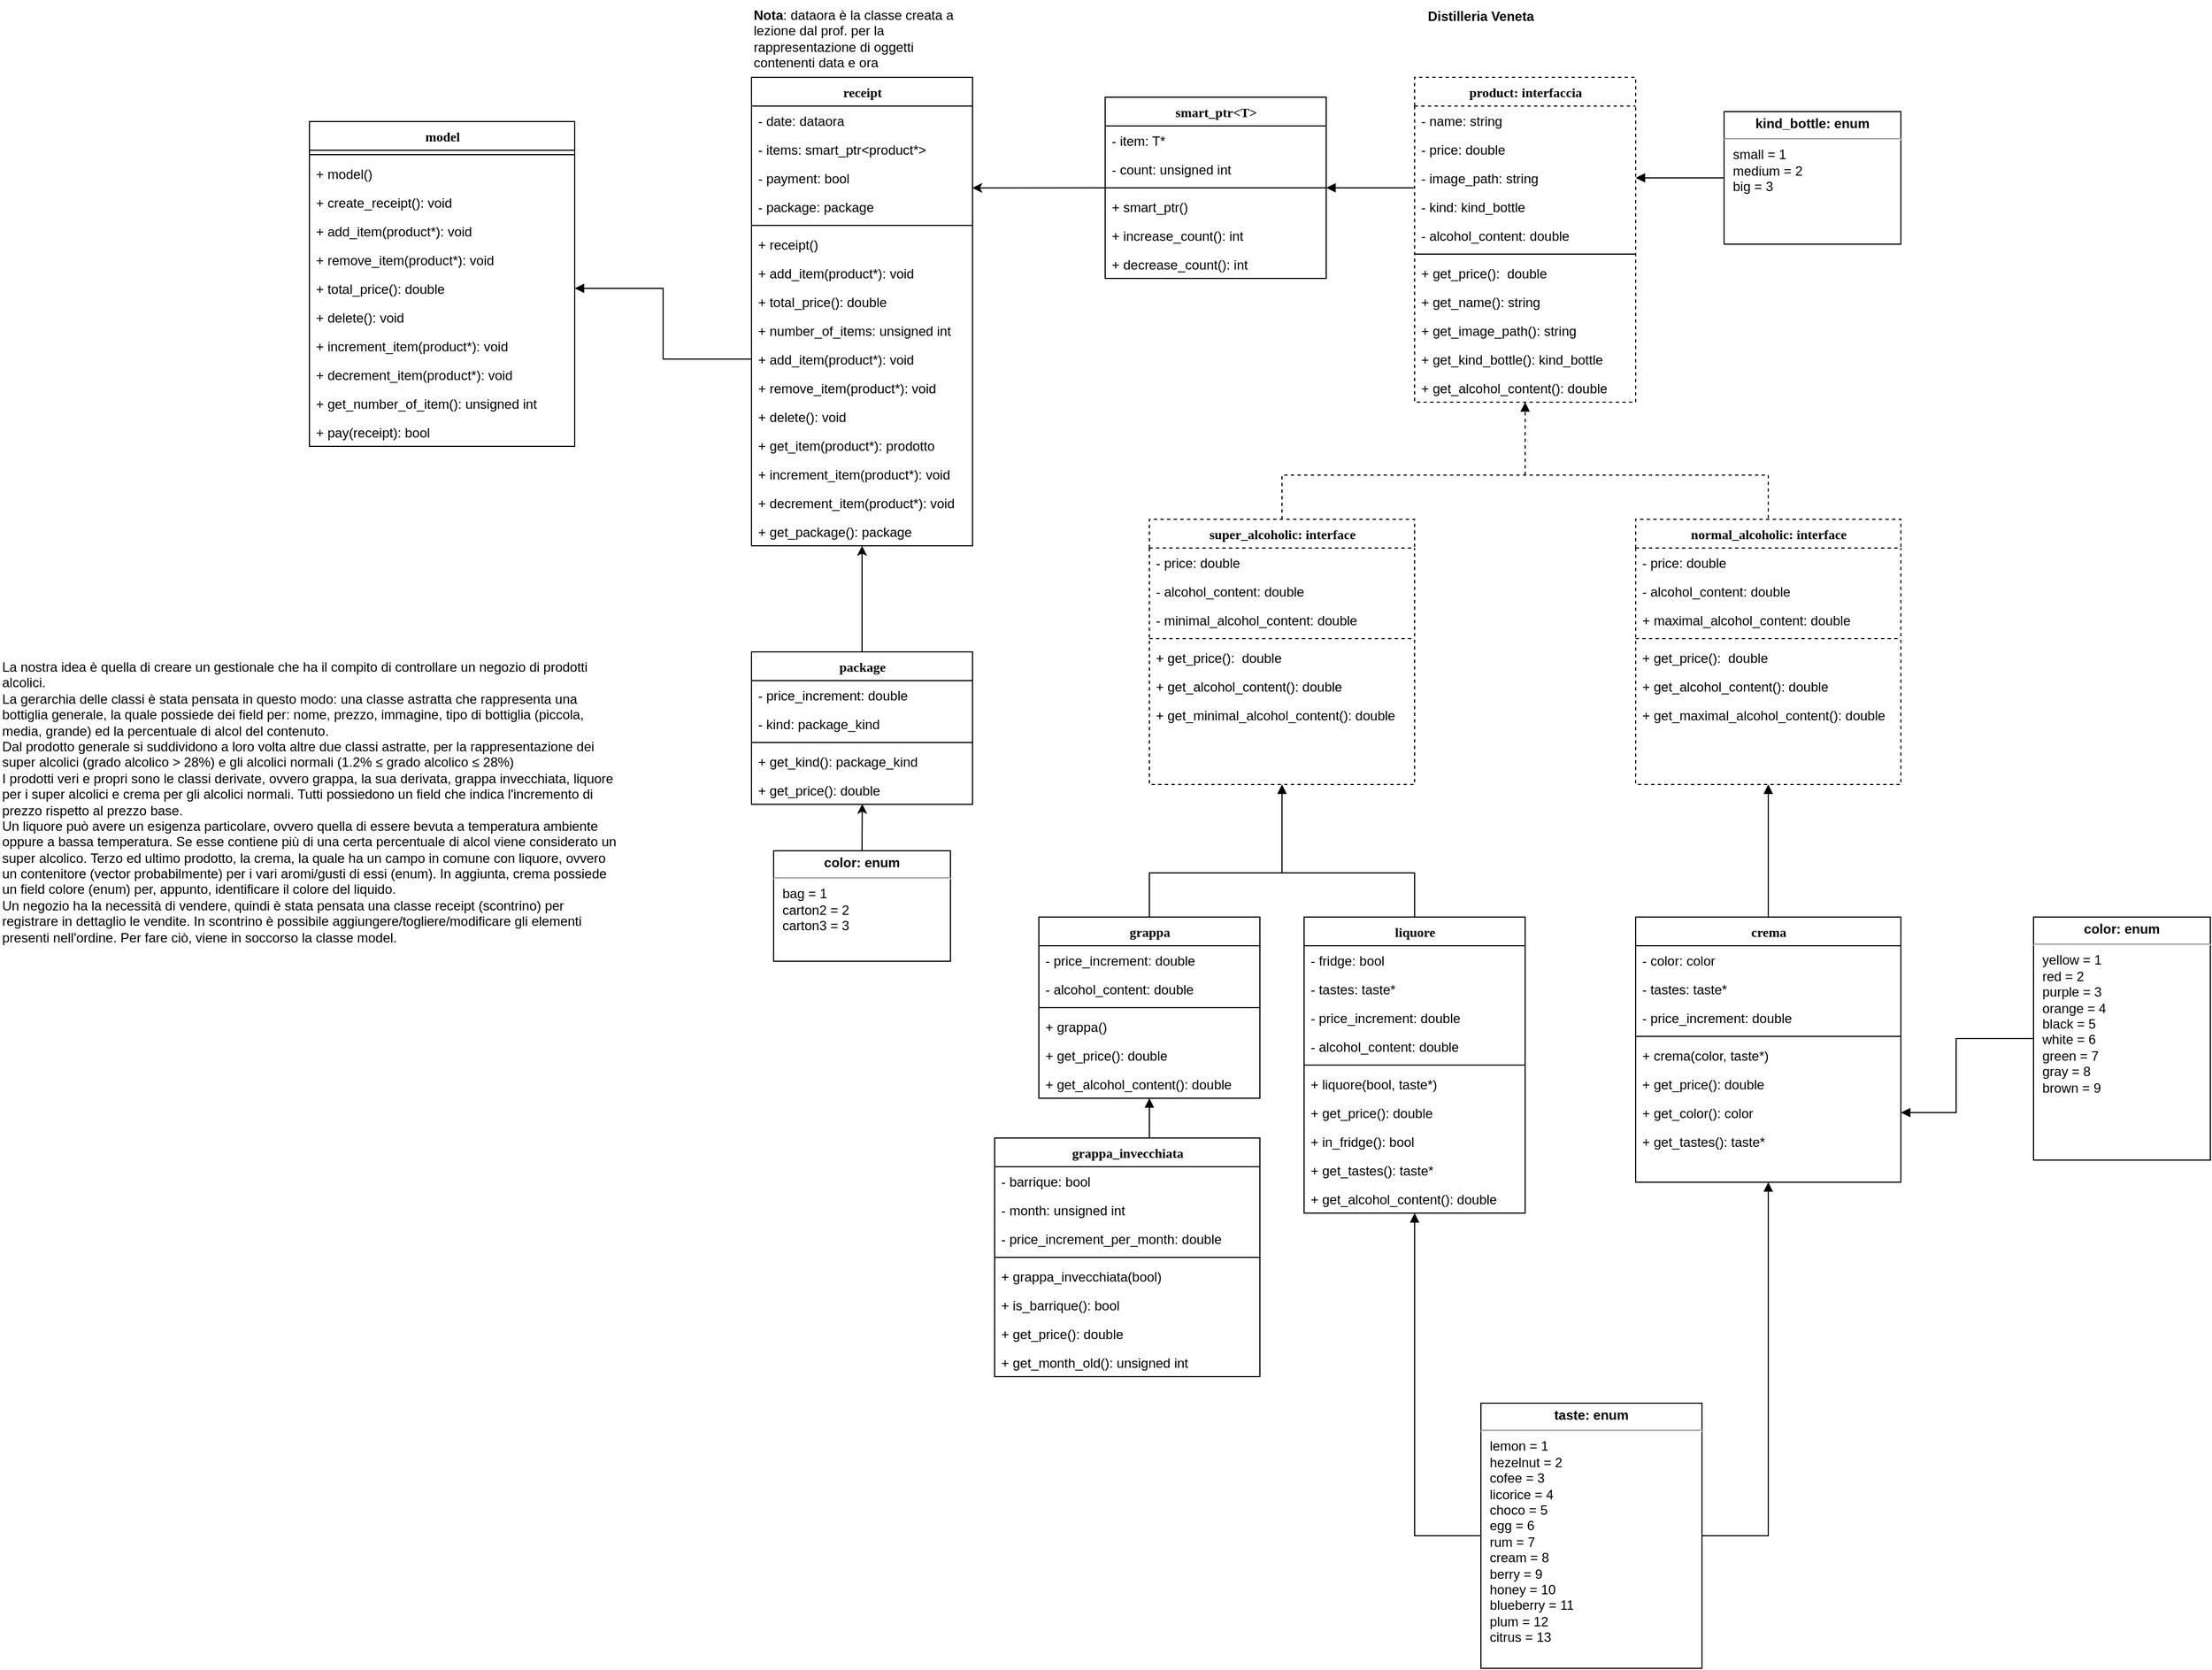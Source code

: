 <mxfile version="13.9.9" type="device"><diagram name="Page-1" id="6133507b-19e7-1e82-6fc7-422aa6c4b21f"><mxGraphModel dx="2286" dy="769" grid="1" gridSize="10" guides="1" tooltips="1" connect="1" arrows="1" fold="1" page="1" pageScale="1" pageWidth="1100" pageHeight="850" background="#ffffff" math="0" shadow="0"><root><mxCell id="0"/><mxCell id="1" parent="0"/><mxCell id="235556782a83e6d0-1" value="grappa" style="swimlane;html=1;fontStyle=1;align=center;verticalAlign=top;childLayout=stackLayout;horizontal=1;startSize=26;horizontalStack=0;resizeParent=1;resizeLast=0;collapsible=1;marginBottom=0;swimlaneFillColor=#ffffff;rounded=0;shadow=0;comic=0;labelBackgroundColor=none;strokeWidth=1;fillColor=none;fontFamily=Verdana;fontSize=12" parent="1" vertex="1"><mxGeometry x="60" y="840" width="200" height="164" as="geometry"/></mxCell><mxCell id="wDToWBYk2xvD05rWvp_f-60" value="- price_increment: double" style="text;strokeColor=none;fillColor=none;align=left;verticalAlign=top;spacingLeft=4;spacingRight=4;overflow=hidden;rotatable=0;points=[[0,0.5],[1,0.5]];portConstraint=eastwest;" parent="235556782a83e6d0-1" vertex="1"><mxGeometry y="26" width="200" height="26" as="geometry"/></mxCell><mxCell id="Iv81UobbMmfPvFniEZh9-1" value="- alcohol_content: double" style="text;html=1;strokeColor=none;fillColor=none;align=left;verticalAlign=top;spacingLeft=4;spacingRight=4;whiteSpace=wrap;overflow=hidden;rotatable=0;points=[[0,0.5],[1,0.5]];portConstraint=eastwest;" vertex="1" parent="235556782a83e6d0-1"><mxGeometry y="52" width="200" height="26" as="geometry"/></mxCell><mxCell id="235556782a83e6d0-6" value="" style="line;html=1;strokeWidth=1;fillColor=none;align=left;verticalAlign=middle;spacingTop=-1;spacingLeft=3;spacingRight=3;rotatable=0;labelPosition=right;points=[];portConstraint=eastwest;" parent="235556782a83e6d0-1" vertex="1"><mxGeometry y="78" width="200" height="8" as="geometry"/></mxCell><mxCell id="wDToWBYk2xvD05rWvp_f-27" value="+ grappa()" style="text;strokeColor=none;fillColor=none;align=left;verticalAlign=top;spacingLeft=4;spacingRight=4;overflow=hidden;rotatable=0;points=[[0,0.5],[1,0.5]];portConstraint=eastwest;" parent="235556782a83e6d0-1" vertex="1"><mxGeometry y="86" width="200" height="26" as="geometry"/></mxCell><mxCell id="wDToWBYk2xvD05rWvp_f-17" value="+ get_price(): double" style="text;strokeColor=none;fillColor=none;align=left;verticalAlign=top;spacingLeft=4;spacingRight=4;overflow=hidden;rotatable=0;points=[[0,0.5],[1,0.5]];portConstraint=eastwest;" parent="235556782a83e6d0-1" vertex="1"><mxGeometry y="112" width="200" height="26" as="geometry"/></mxCell><mxCell id="Iv81UobbMmfPvFniEZh9-2" value="+ get_alcohol_content(): double" style="text;strokeColor=none;fillColor=none;align=left;verticalAlign=top;spacingLeft=4;spacingRight=4;overflow=hidden;rotatable=0;points=[[0,0.5],[1,0.5]];portConstraint=eastwest;" vertex="1" parent="235556782a83e6d0-1"><mxGeometry y="138" width="200" height="26" as="geometry"/></mxCell><mxCell id="78961159f06e98e8-69" value="liquore" style="swimlane;html=1;fontStyle=1;align=center;verticalAlign=top;childLayout=stackLayout;horizontal=1;startSize=26;horizontalStack=0;resizeParent=1;resizeLast=0;collapsible=1;marginBottom=0;swimlaneFillColor=#ffffff;rounded=0;shadow=0;comic=0;labelBackgroundColor=none;strokeWidth=1;fillColor=none;fontFamily=Verdana;fontSize=12" parent="1" vertex="1"><mxGeometry x="300" y="840" width="200" height="268" as="geometry"/></mxCell><mxCell id="wDToWBYk2xvD05rWvp_f-36" value="- fridge: bool" style="text;strokeColor=none;fillColor=none;align=left;verticalAlign=top;spacingLeft=4;spacingRight=4;overflow=hidden;rotatable=0;points=[[0,0.5],[1,0.5]];portConstraint=eastwest;" parent="78961159f06e98e8-69" vertex="1"><mxGeometry y="26" width="200" height="26" as="geometry"/></mxCell><mxCell id="wDToWBYk2xvD05rWvp_f-41" value="- tastes: taste*" style="text;strokeColor=none;fillColor=none;align=left;verticalAlign=top;spacingLeft=4;spacingRight=4;overflow=hidden;rotatable=0;points=[[0,0.5],[1,0.5]];portConstraint=eastwest;" parent="78961159f06e98e8-69" vertex="1"><mxGeometry y="52" width="200" height="26" as="geometry"/></mxCell><mxCell id="wDToWBYk2xvD05rWvp_f-62" value="- price_increment: double" style="text;strokeColor=none;fillColor=none;align=left;verticalAlign=top;spacingLeft=4;spacingRight=4;overflow=hidden;rotatable=0;points=[[0,0.5],[1,0.5]];portConstraint=eastwest;" parent="78961159f06e98e8-69" vertex="1"><mxGeometry y="78" width="200" height="26" as="geometry"/></mxCell><mxCell id="Iv81UobbMmfPvFniEZh9-4" value="- alcohol_content: double" style="text;html=1;strokeColor=none;fillColor=none;align=left;verticalAlign=top;spacingLeft=4;spacingRight=4;whiteSpace=wrap;overflow=hidden;rotatable=0;points=[[0,0.5],[1,0.5]];portConstraint=eastwest;" vertex="1" parent="78961159f06e98e8-69"><mxGeometry y="104" width="200" height="26" as="geometry"/></mxCell><mxCell id="78961159f06e98e8-77" value="" style="line;html=1;strokeWidth=1;fillColor=none;align=left;verticalAlign=middle;spacingTop=-1;spacingLeft=3;spacingRight=3;rotatable=0;labelPosition=right;points=[];portConstraint=eastwest;" parent="78961159f06e98e8-69" vertex="1"><mxGeometry y="130" width="200" height="8" as="geometry"/></mxCell><mxCell id="wDToWBYk2xvD05rWvp_f-29" value="+ liquore(bool, taste*)" style="text;strokeColor=none;fillColor=none;align=left;verticalAlign=top;spacingLeft=4;spacingRight=4;overflow=hidden;rotatable=0;points=[[0,0.5],[1,0.5]];portConstraint=eastwest;" parent="78961159f06e98e8-69" vertex="1"><mxGeometry y="138" width="200" height="26" as="geometry"/></mxCell><mxCell id="wDToWBYk2xvD05rWvp_f-30" value="+ get_price(): double" style="text;strokeColor=none;fillColor=none;align=left;verticalAlign=top;spacingLeft=4;spacingRight=4;overflow=hidden;rotatable=0;points=[[0,0.5],[1,0.5]];portConstraint=eastwest;" parent="78961159f06e98e8-69" vertex="1"><mxGeometry y="164" width="200" height="26" as="geometry"/></mxCell><mxCell id="wDToWBYk2xvD05rWvp_f-37" value="+ in_fridge(): bool" style="text;strokeColor=none;fillColor=none;align=left;verticalAlign=top;spacingLeft=4;spacingRight=4;overflow=hidden;rotatable=0;points=[[0,0.5],[1,0.5]];portConstraint=eastwest;" parent="78961159f06e98e8-69" vertex="1"><mxGeometry y="190" width="200" height="26" as="geometry"/></mxCell><mxCell id="wDToWBYk2xvD05rWvp_f-43" value="+ get_tastes(): taste*" style="text;strokeColor=none;fillColor=none;align=left;verticalAlign=top;spacingLeft=4;spacingRight=4;overflow=hidden;rotatable=0;points=[[0,0.5],[1,0.5]];portConstraint=eastwest;" parent="78961159f06e98e8-69" vertex="1"><mxGeometry y="216" width="200" height="26" as="geometry"/></mxCell><mxCell id="Iv81UobbMmfPvFniEZh9-3" value="+ get_alcohol_content(): double" style="text;strokeColor=none;fillColor=none;align=left;verticalAlign=top;spacingLeft=4;spacingRight=4;overflow=hidden;rotatable=0;points=[[0,0.5],[1,0.5]];portConstraint=eastwest;" vertex="1" parent="78961159f06e98e8-69"><mxGeometry y="242" width="200" height="26" as="geometry"/></mxCell><mxCell id="78961159f06e98e8-108" value="crema" style="swimlane;html=1;fontStyle=1;align=center;verticalAlign=top;childLayout=stackLayout;horizontal=1;startSize=26;horizontalStack=0;resizeParent=1;resizeLast=0;collapsible=1;marginBottom=0;swimlaneFillColor=#ffffff;rounded=0;shadow=0;comic=0;labelBackgroundColor=none;strokeWidth=1;fillColor=none;fontFamily=Verdana;fontSize=12" parent="1" vertex="1"><mxGeometry x="600" y="840" width="240" height="240" as="geometry"/></mxCell><mxCell id="78961159f06e98e8-109" value="- color: color" style="text;html=1;strokeColor=none;fillColor=none;align=left;verticalAlign=top;spacingLeft=4;spacingRight=4;whiteSpace=wrap;overflow=hidden;rotatable=0;points=[[0,0.5],[1,0.5]];portConstraint=eastwest;" parent="78961159f06e98e8-108" vertex="1"><mxGeometry y="26" width="240" height="26" as="geometry"/></mxCell><mxCell id="wDToWBYk2xvD05rWvp_f-42" value="- tastes: taste*" style="text;strokeColor=none;fillColor=none;align=left;verticalAlign=top;spacingLeft=4;spacingRight=4;overflow=hidden;rotatable=0;points=[[0,0.5],[1,0.5]];portConstraint=eastwest;" parent="78961159f06e98e8-108" vertex="1"><mxGeometry y="52" width="240" height="26" as="geometry"/></mxCell><mxCell id="wDToWBYk2xvD05rWvp_f-63" value="- price_increment: double" style="text;strokeColor=none;fillColor=none;align=left;verticalAlign=top;spacingLeft=4;spacingRight=4;overflow=hidden;rotatable=0;points=[[0,0.5],[1,0.5]];portConstraint=eastwest;" parent="78961159f06e98e8-108" vertex="1"><mxGeometry y="78" width="240" height="26" as="geometry"/></mxCell><mxCell id="78961159f06e98e8-116" value="" style="line;html=1;strokeWidth=1;fillColor=none;align=left;verticalAlign=middle;spacingTop=-1;spacingLeft=3;spacingRight=3;rotatable=0;labelPosition=right;points=[];portConstraint=eastwest;" parent="78961159f06e98e8-108" vertex="1"><mxGeometry y="104" width="240" height="8" as="geometry"/></mxCell><mxCell id="78961159f06e98e8-117" value="+ crema(color, taste*)" style="text;html=1;strokeColor=none;fillColor=none;align=left;verticalAlign=top;spacingLeft=4;spacingRight=4;whiteSpace=wrap;overflow=hidden;rotatable=0;points=[[0,0.5],[1,0.5]];portConstraint=eastwest;" parent="78961159f06e98e8-108" vertex="1"><mxGeometry y="112" width="240" height="26" as="geometry"/></mxCell><mxCell id="wDToWBYk2xvD05rWvp_f-31" value="+ get_price(): double" style="text;strokeColor=none;fillColor=none;align=left;verticalAlign=top;spacingLeft=4;spacingRight=4;overflow=hidden;rotatable=0;points=[[0,0.5],[1,0.5]];portConstraint=eastwest;" parent="78961159f06e98e8-108" vertex="1"><mxGeometry y="138" width="240" height="26" as="geometry"/></mxCell><mxCell id="wDToWBYk2xvD05rWvp_f-35" value="+ get_color(): color" style="text;strokeColor=none;fillColor=none;align=left;verticalAlign=top;spacingLeft=4;spacingRight=4;overflow=hidden;rotatable=0;points=[[0,0.5],[1,0.5]];portConstraint=eastwest;" parent="78961159f06e98e8-108" vertex="1"><mxGeometry y="164" width="240" height="26" as="geometry"/></mxCell><mxCell id="wDToWBYk2xvD05rWvp_f-44" value="+ get_tastes(): taste*" style="text;strokeColor=none;fillColor=none;align=left;verticalAlign=top;spacingLeft=4;spacingRight=4;overflow=hidden;rotatable=0;points=[[0,0.5],[1,0.5]];portConstraint=eastwest;" parent="78961159f06e98e8-108" vertex="1"><mxGeometry y="190" width="240" height="26" as="geometry"/></mxCell><mxCell id="wDToWBYk2xvD05rWvp_f-25" style="edgeStyle=elbowEdgeStyle;rounded=0;orthogonalLoop=1;jettySize=auto;html=1;entryX=0;entryY=0.5;entryDx=0;entryDy=0;startArrow=block;startFill=1;endArrow=none;endFill=0;strokeWidth=1;exitX=1;exitY=0.5;exitDx=0;exitDy=0;" parent="1" source="eJOInDr4pO3_xWl0mh2r-6" target="wDToWBYk2xvD05rWvp_f-23" edge="1"><mxGeometry relative="1" as="geometry"><mxPoint x="620" y="180" as="sourcePoint"/><Array as="points"><mxPoint x="610" y="200"/></Array></mxGeometry></mxCell><mxCell id="wDToWBYk2xvD05rWvp_f-21" style="edgeStyle=elbowEdgeStyle;rounded=0;orthogonalLoop=1;jettySize=auto;html=1;entryX=0.5;entryY=1;entryDx=0;entryDy=0;endArrow=block;endFill=1;strokeWidth=1;" parent="1" source="wDToWBYk2xvD05rWvp_f-7" target="235556782a83e6d0-1" edge="1"><mxGeometry relative="1" as="geometry"/></mxCell><mxCell id="wDToWBYk2xvD05rWvp_f-7" value="grappa_invecchiata" style="swimlane;html=1;fontStyle=1;align=center;verticalAlign=top;childLayout=stackLayout;horizontal=1;startSize=26;horizontalStack=0;resizeParent=1;resizeLast=0;collapsible=1;marginBottom=0;swimlaneFillColor=#ffffff;rounded=0;shadow=0;comic=0;labelBackgroundColor=none;strokeWidth=1;fillColor=none;fontFamily=Verdana;fontSize=12" parent="1" vertex="1"><mxGeometry x="20" y="1040" width="240" height="216" as="geometry"/></mxCell><mxCell id="wDToWBYk2xvD05rWvp_f-8" value="- barrique: bool" style="text;html=1;strokeColor=none;fillColor=none;align=left;verticalAlign=top;spacingLeft=4;spacingRight=4;whiteSpace=wrap;overflow=hidden;rotatable=0;points=[[0,0.5],[1,0.5]];portConstraint=eastwest;" parent="wDToWBYk2xvD05rWvp_f-7" vertex="1"><mxGeometry y="26" width="240" height="26" as="geometry"/></mxCell><mxCell id="wDToWBYk2xvD05rWvp_f-32" value="- month: unsigned int" style="text;strokeColor=none;fillColor=none;align=left;verticalAlign=top;spacingLeft=4;spacingRight=4;overflow=hidden;rotatable=0;points=[[0,0.5],[1,0.5]];portConstraint=eastwest;" parent="wDToWBYk2xvD05rWvp_f-7" vertex="1"><mxGeometry y="52" width="240" height="26" as="geometry"/></mxCell><mxCell id="wDToWBYk2xvD05rWvp_f-64" value="- price_increment_per_month: double" style="text;strokeColor=none;fillColor=none;align=left;verticalAlign=top;spacingLeft=4;spacingRight=4;overflow=hidden;rotatable=0;points=[[0,0.5],[1,0.5]];portConstraint=eastwest;" parent="wDToWBYk2xvD05rWvp_f-7" vertex="1"><mxGeometry y="78" width="240" height="26" as="geometry"/></mxCell><mxCell id="wDToWBYk2xvD05rWvp_f-9" value="" style="line;html=1;strokeWidth=1;fillColor=none;align=left;verticalAlign=middle;spacingTop=-1;spacingLeft=3;spacingRight=3;rotatable=0;labelPosition=right;points=[];portConstraint=eastwest;" parent="wDToWBYk2xvD05rWvp_f-7" vertex="1"><mxGeometry y="104" width="240" height="8" as="geometry"/></mxCell><mxCell id="wDToWBYk2xvD05rWvp_f-28" value="+ grappa_invecchiata(bool)" style="text;strokeColor=none;fillColor=none;align=left;verticalAlign=top;spacingLeft=4;spacingRight=4;overflow=hidden;rotatable=0;points=[[0,0.5],[1,0.5]];portConstraint=eastwest;" parent="wDToWBYk2xvD05rWvp_f-7" vertex="1"><mxGeometry y="112" width="240" height="26" as="geometry"/></mxCell><mxCell id="wDToWBYk2xvD05rWvp_f-15" value="+ is_barrique(): bool" style="text;html=1;strokeColor=none;fillColor=none;align=left;verticalAlign=top;spacingLeft=4;spacingRight=4;whiteSpace=wrap;overflow=hidden;rotatable=0;points=[[0,0.5],[1,0.5]];portConstraint=eastwest;" parent="wDToWBYk2xvD05rWvp_f-7" vertex="1"><mxGeometry y="138" width="240" height="26" as="geometry"/></mxCell><mxCell id="wDToWBYk2xvD05rWvp_f-19" value="+ get_price(): double" style="text;strokeColor=none;fillColor=none;align=left;verticalAlign=top;spacingLeft=4;spacingRight=4;overflow=hidden;rotatable=0;points=[[0,0.5],[1,0.5]];portConstraint=eastwest;" parent="wDToWBYk2xvD05rWvp_f-7" vertex="1"><mxGeometry y="164" width="240" height="26" as="geometry"/></mxCell><mxCell id="wDToWBYk2xvD05rWvp_f-33" value="+ get_month_old(): unsigned int" style="text;strokeColor=none;fillColor=none;align=left;verticalAlign=top;spacingLeft=4;spacingRight=4;overflow=hidden;rotatable=0;points=[[0,0.5],[1,0.5]];portConstraint=eastwest;" parent="wDToWBYk2xvD05rWvp_f-7" vertex="1"><mxGeometry y="190" width="240" height="26" as="geometry"/></mxCell><mxCell id="wDToWBYk2xvD05rWvp_f-23" value="&lt;p style=&quot;margin: 4px 0px 0px ; text-align: center&quot;&gt;&lt;b&gt;kind_bottle: enum&lt;/b&gt;&lt;/p&gt;&lt;hr&gt;&lt;p style=&quot;margin: 0px ; margin-left: 8px&quot;&gt;small = 1&lt;br&gt;medium = 2&lt;br&gt;big = 3&lt;/p&gt;" style="verticalAlign=top;align=left;overflow=fill;fontSize=12;fontFamily=Helvetica;html=1;" parent="1" vertex="1"><mxGeometry x="680" y="111" width="160" height="120" as="geometry"/></mxCell><mxCell id="wDToWBYk2xvD05rWvp_f-38" value="&lt;p style=&quot;margin: 4px 0px 0px ; text-align: center&quot;&gt;&lt;b&gt;color: enum&lt;/b&gt;&lt;/p&gt;&lt;hr&gt;&lt;p style=&quot;margin: 0px ; margin-left: 8px&quot;&gt;yellow = 1&lt;br&gt;red = 2&lt;br&gt;purple = 3&lt;/p&gt;&lt;p style=&quot;margin: 0px ; margin-left: 8px&quot;&gt;orange = 4&lt;/p&gt;&lt;p style=&quot;margin: 0px ; margin-left: 8px&quot;&gt;black = 5&lt;/p&gt;&lt;p style=&quot;margin: 0px ; margin-left: 8px&quot;&gt;white = 6&lt;/p&gt;&lt;p style=&quot;margin: 0px ; margin-left: 8px&quot;&gt;green = 7&lt;/p&gt;&lt;p style=&quot;margin: 0px ; margin-left: 8px&quot;&gt;gray = 8&lt;/p&gt;&lt;p style=&quot;margin: 0px ; margin-left: 8px&quot;&gt;brown = 9&lt;/p&gt;" style="verticalAlign=top;align=left;overflow=fill;fontSize=12;fontFamily=Helvetica;html=1;" parent="1" vertex="1"><mxGeometry x="960" y="840" width="160" height="220" as="geometry"/></mxCell><mxCell id="wDToWBYk2xvD05rWvp_f-40" value="" style="endArrow=none;html=1;strokeWidth=1;edgeStyle=orthogonalEdgeStyle;rounded=0;startArrow=block;startFill=1;exitX=1;exitY=0.5;exitDx=0;exitDy=0;entryX=0;entryY=0.5;entryDx=0;entryDy=0;" parent="1" source="wDToWBYk2xvD05rWvp_f-35" target="wDToWBYk2xvD05rWvp_f-38" edge="1"><mxGeometry width="50" height="50" relative="1" as="geometry"><mxPoint x="820" y="991" as="sourcePoint"/><mxPoint x="940" y="1080" as="targetPoint"/><Array as="points"><mxPoint x="890" y="1017"/><mxPoint x="890" y="950"/></Array></mxGeometry></mxCell><mxCell id="wDToWBYk2xvD05rWvp_f-45" value="&lt;p style=&quot;margin: 4px 0px 0px ; text-align: center&quot;&gt;&lt;b&gt;taste: enum&lt;/b&gt;&lt;/p&gt;&lt;hr&gt;&lt;p style=&quot;margin: 0px ; margin-left: 8px&quot;&gt;lemon = 1&lt;br&gt;hezelnut = 2&lt;br&gt;cofee = 3&lt;/p&gt;&lt;p style=&quot;margin: 0px ; margin-left: 8px&quot;&gt;licorice = 4&lt;/p&gt;&lt;p style=&quot;margin: 0px ; margin-left: 8px&quot;&gt;choco = 5&lt;/p&gt;&lt;p style=&quot;margin: 0px ; margin-left: 8px&quot;&gt;egg = 6&lt;/p&gt;&lt;p style=&quot;margin: 0px ; margin-left: 8px&quot;&gt;rum = 7&lt;/p&gt;&lt;p style=&quot;margin: 0px ; margin-left: 8px&quot;&gt;cream = 8&lt;/p&gt;&lt;p style=&quot;margin: 0px ; margin-left: 8px&quot;&gt;berry = 9&lt;/p&gt;&lt;p style=&quot;margin: 0px ; margin-left: 8px&quot;&gt;honey = 10&lt;/p&gt;&lt;p style=&quot;margin: 0px ; margin-left: 8px&quot;&gt;blueberry = 11&lt;/p&gt;&lt;p style=&quot;margin: 0px ; margin-left: 8px&quot;&gt;plum = 12&lt;/p&gt;&lt;p style=&quot;margin: 0px ; margin-left: 8px&quot;&gt;citrus = 13&lt;/p&gt;" style="verticalAlign=top;align=left;overflow=fill;fontSize=12;fontFamily=Helvetica;html=1;" parent="1" vertex="1"><mxGeometry x="460" y="1280" width="200" height="240" as="geometry"/></mxCell><mxCell id="wDToWBYk2xvD05rWvp_f-46" value="" style="endArrow=block;html=1;strokeWidth=1;entryX=0.5;entryY=1;entryDx=0;entryDy=0;edgeStyle=elbowEdgeStyle;rounded=0;endFill=1;" parent="1" target="78961159f06e98e8-69" edge="1"><mxGeometry width="50" height="50" relative="1" as="geometry"><mxPoint x="460" y="1400" as="sourcePoint"/><mxPoint x="450" y="1280" as="targetPoint"/><Array as="points"><mxPoint x="400" y="1260"/><mxPoint x="460" y="1320"/></Array></mxGeometry></mxCell><mxCell id="wDToWBYk2xvD05rWvp_f-47" value="" style="endArrow=block;html=1;strokeWidth=1;exitX=1;exitY=0.5;exitDx=0;exitDy=0;entryX=0.5;entryY=1;entryDx=0;entryDy=0;edgeStyle=elbowEdgeStyle;rounded=0;endFill=1;" parent="1" source="wDToWBYk2xvD05rWvp_f-45" target="78961159f06e98e8-108" edge="1"><mxGeometry width="50" height="50" relative="1" as="geometry"><mxPoint x="600" y="1230" as="sourcePoint"/><mxPoint x="650" y="1180" as="targetPoint"/><Array as="points"><mxPoint x="720" y="1260"/></Array></mxGeometry></mxCell><mxCell id="wDToWBYk2xvD05rWvp_f-56" value="model" style="swimlane;html=1;fontStyle=1;align=center;verticalAlign=top;childLayout=stackLayout;horizontal=1;startSize=26;horizontalStack=0;resizeParent=1;resizeLast=0;collapsible=1;marginBottom=0;swimlaneFillColor=#ffffff;rounded=0;shadow=0;comic=0;labelBackgroundColor=none;strokeWidth=1;fillColor=none;fontFamily=Verdana;fontSize=12" parent="1" vertex="1"><mxGeometry x="-600" y="120" width="240" height="294" as="geometry"/></mxCell><mxCell id="wDToWBYk2xvD05rWvp_f-57" value="" style="line;html=1;strokeWidth=1;fillColor=none;align=left;verticalAlign=middle;spacingTop=-1;spacingLeft=3;spacingRight=3;rotatable=0;labelPosition=right;points=[];portConstraint=eastwest;" parent="wDToWBYk2xvD05rWvp_f-56" vertex="1"><mxGeometry y="26" width="240" height="8" as="geometry"/></mxCell><mxCell id="wDToWBYk2xvD05rWvp_f-58" value="+ model()" style="text;strokeColor=none;fillColor=none;align=left;verticalAlign=top;spacingLeft=4;spacingRight=4;overflow=hidden;rotatable=0;points=[[0,0.5],[1,0.5]];portConstraint=eastwest;" parent="wDToWBYk2xvD05rWvp_f-56" vertex="1"><mxGeometry y="34" width="240" height="26" as="geometry"/></mxCell><mxCell id="wDToWBYk2xvD05rWvp_f-97" value="+ create_receipt(): void" style="text;strokeColor=none;fillColor=none;align=left;verticalAlign=top;spacingLeft=4;spacingRight=4;overflow=hidden;rotatable=0;points=[[0,0.5],[1,0.5]];portConstraint=eastwest;" parent="wDToWBYk2xvD05rWvp_f-56" vertex="1"><mxGeometry y="60" width="240" height="26" as="geometry"/></mxCell><mxCell id="wDToWBYk2xvD05rWvp_f-66" value="+ add_item(product*): void" style="text;strokeColor=none;fillColor=none;align=left;verticalAlign=top;spacingLeft=4;spacingRight=4;overflow=hidden;rotatable=0;points=[[0,0.5],[1,0.5]];portConstraint=eastwest;" parent="wDToWBYk2xvD05rWvp_f-56" vertex="1"><mxGeometry y="86" width="240" height="26" as="geometry"/></mxCell><mxCell id="wDToWBYk2xvD05rWvp_f-88" value="+ remove_item(product*): void" style="text;strokeColor=none;fillColor=none;align=left;verticalAlign=top;spacingLeft=4;spacingRight=4;overflow=hidden;rotatable=0;points=[[0,0.5],[1,0.5]];portConstraint=eastwest;" parent="wDToWBYk2xvD05rWvp_f-56" vertex="1"><mxGeometry y="112" width="240" height="26" as="geometry"/></mxCell><mxCell id="wDToWBYk2xvD05rWvp_f-59" value="+ total_price(): double" style="text;strokeColor=none;fillColor=none;align=left;verticalAlign=top;spacingLeft=4;spacingRight=4;overflow=hidden;rotatable=0;points=[[0,0.5],[1,0.5]];portConstraint=eastwest;" parent="wDToWBYk2xvD05rWvp_f-56" vertex="1"><mxGeometry y="138" width="240" height="26" as="geometry"/></mxCell><mxCell id="wDToWBYk2xvD05rWvp_f-90" value="+ delete(): void" style="text;strokeColor=none;fillColor=none;align=left;verticalAlign=top;spacingLeft=4;spacingRight=4;overflow=hidden;rotatable=0;points=[[0,0.5],[1,0.5]];portConstraint=eastwest;" parent="wDToWBYk2xvD05rWvp_f-56" vertex="1"><mxGeometry y="164" width="240" height="26" as="geometry"/></mxCell><mxCell id="wDToWBYk2xvD05rWvp_f-93" value="+ increment_item(product*): void" style="text;strokeColor=none;fillColor=none;align=left;verticalAlign=top;spacingLeft=4;spacingRight=4;overflow=hidden;rotatable=0;points=[[0,0.5],[1,0.5]];portConstraint=eastwest;" parent="wDToWBYk2xvD05rWvp_f-56" vertex="1"><mxGeometry y="190" width="240" height="26" as="geometry"/></mxCell><mxCell id="wDToWBYk2xvD05rWvp_f-96" value="+ decrement_item(product*): void" style="text;strokeColor=none;fillColor=none;align=left;verticalAlign=top;spacingLeft=4;spacingRight=4;overflow=hidden;rotatable=0;points=[[0,0.5],[1,0.5]];portConstraint=eastwest;" parent="wDToWBYk2xvD05rWvp_f-56" vertex="1"><mxGeometry y="216" width="240" height="26" as="geometry"/></mxCell><mxCell id="wDToWBYk2xvD05rWvp_f-98" value="+ get_number_of_item(): unsigned int" style="text;strokeColor=none;fillColor=none;align=left;verticalAlign=top;spacingLeft=4;spacingRight=4;overflow=hidden;rotatable=0;points=[[0,0.5],[1,0.5]];portConstraint=eastwest;" parent="wDToWBYk2xvD05rWvp_f-56" vertex="1"><mxGeometry y="242" width="240" height="26" as="geometry"/></mxCell><mxCell id="wDToWBYk2xvD05rWvp_f-99" value="+ pay(receipt): bool" style="text;strokeColor=none;fillColor=none;align=left;verticalAlign=top;spacingLeft=4;spacingRight=4;overflow=hidden;rotatable=0;points=[[0,0.5],[1,0.5]];portConstraint=eastwest;" parent="wDToWBYk2xvD05rWvp_f-56" vertex="1"><mxGeometry y="268" width="240" height="26" as="geometry"/></mxCell><mxCell id="wDToWBYk2xvD05rWvp_f-67" value="receipt" style="swimlane;html=1;fontStyle=1;align=center;verticalAlign=top;childLayout=stackLayout;horizontal=1;startSize=26;horizontalStack=0;resizeParent=1;resizeLast=0;collapsible=1;marginBottom=0;swimlaneFillColor=#ffffff;rounded=0;shadow=0;comic=0;labelBackgroundColor=none;strokeWidth=1;fillColor=none;fontFamily=Verdana;fontSize=12" parent="1" vertex="1"><mxGeometry x="-200" y="80" width="200" height="424" as="geometry"/></mxCell><mxCell id="wDToWBYk2xvD05rWvp_f-73" value="- date: dataora" style="text;strokeColor=none;fillColor=none;align=left;verticalAlign=top;spacingLeft=4;spacingRight=4;overflow=hidden;rotatable=0;points=[[0,0.5],[1,0.5]];portConstraint=eastwest;" parent="wDToWBYk2xvD05rWvp_f-67" vertex="1"><mxGeometry y="26" width="200" height="26" as="geometry"/></mxCell><mxCell id="wDToWBYk2xvD05rWvp_f-75" value="- items: smart_ptr&lt;product*&gt;" style="text;strokeColor=none;fillColor=none;align=left;verticalAlign=top;spacingLeft=4;spacingRight=4;overflow=hidden;rotatable=0;points=[[0,0.5],[1,0.5]];portConstraint=eastwest;" parent="wDToWBYk2xvD05rWvp_f-67" vertex="1"><mxGeometry y="52" width="200" height="26" as="geometry"/></mxCell><mxCell id="wDToWBYk2xvD05rWvp_f-95" value="- payment: bool" style="text;strokeColor=none;fillColor=none;align=left;verticalAlign=top;spacingLeft=4;spacingRight=4;overflow=hidden;rotatable=0;points=[[0,0.5],[1,0.5]];portConstraint=eastwest;" parent="wDToWBYk2xvD05rWvp_f-67" vertex="1"><mxGeometry y="78" width="200" height="26" as="geometry"/></mxCell><mxCell id="iqe-xj4EUP1lMkhz9TX--16" value="- package: package" style="text;strokeColor=none;fillColor=none;align=left;verticalAlign=top;spacingLeft=4;spacingRight=4;overflow=hidden;rotatable=0;points=[[0,0.5],[1,0.5]];portConstraint=eastwest;" parent="wDToWBYk2xvD05rWvp_f-67" vertex="1"><mxGeometry y="104" width="200" height="26" as="geometry"/></mxCell><mxCell id="wDToWBYk2xvD05rWvp_f-68" value="" style="line;html=1;strokeWidth=1;fillColor=none;align=left;verticalAlign=middle;spacingTop=-1;spacingLeft=3;spacingRight=3;rotatable=0;labelPosition=right;points=[];portConstraint=eastwest;" parent="wDToWBYk2xvD05rWvp_f-67" vertex="1"><mxGeometry y="130" width="200" height="8" as="geometry"/></mxCell><mxCell id="wDToWBYk2xvD05rWvp_f-69" value="+ receipt()" style="text;strokeColor=none;fillColor=none;align=left;verticalAlign=top;spacingLeft=4;spacingRight=4;overflow=hidden;rotatable=0;points=[[0,0.5],[1,0.5]];portConstraint=eastwest;" parent="wDToWBYk2xvD05rWvp_f-67" vertex="1"><mxGeometry y="138" width="200" height="26" as="geometry"/></mxCell><mxCell id="wDToWBYk2xvD05rWvp_f-70" value="+ add_item(product*): void" style="text;strokeColor=none;fillColor=none;align=left;verticalAlign=top;spacingLeft=4;spacingRight=4;overflow=hidden;rotatable=0;points=[[0,0.5],[1,0.5]];portConstraint=eastwest;" parent="wDToWBYk2xvD05rWvp_f-67" vertex="1"><mxGeometry y="164" width="200" height="26" as="geometry"/></mxCell><mxCell id="wDToWBYk2xvD05rWvp_f-71" value="+ total_price(): double" style="text;strokeColor=none;fillColor=none;align=left;verticalAlign=top;spacingLeft=4;spacingRight=4;overflow=hidden;rotatable=0;points=[[0,0.5],[1,0.5]];portConstraint=eastwest;" parent="wDToWBYk2xvD05rWvp_f-67" vertex="1"><mxGeometry y="190" width="200" height="26" as="geometry"/></mxCell><mxCell id="wDToWBYk2xvD05rWvp_f-72" value="+ number_of_items: unsigned int" style="text;strokeColor=none;fillColor=none;align=left;verticalAlign=top;spacingLeft=4;spacingRight=4;overflow=hidden;rotatable=0;points=[[0,0.5],[1,0.5]];portConstraint=eastwest;" parent="wDToWBYk2xvD05rWvp_f-67" vertex="1"><mxGeometry y="216" width="200" height="26" as="geometry"/></mxCell><mxCell id="wDToWBYk2xvD05rWvp_f-76" value="+ add_item(product*): void" style="text;strokeColor=none;fillColor=none;align=left;verticalAlign=top;spacingLeft=4;spacingRight=4;overflow=hidden;rotatable=0;points=[[0,0.5],[1,0.5]];portConstraint=eastwest;" parent="wDToWBYk2xvD05rWvp_f-67" vertex="1"><mxGeometry y="242" width="200" height="26" as="geometry"/></mxCell><mxCell id="wDToWBYk2xvD05rWvp_f-77" value="+ remove_item(product*): void" style="text;strokeColor=none;fillColor=none;align=left;verticalAlign=top;spacingLeft=4;spacingRight=4;overflow=hidden;rotatable=0;points=[[0,0.5],[1,0.5]];portConstraint=eastwest;" parent="wDToWBYk2xvD05rWvp_f-67" vertex="1"><mxGeometry y="268" width="200" height="26" as="geometry"/></mxCell><mxCell id="wDToWBYk2xvD05rWvp_f-89" value="+ delete(): void" style="text;strokeColor=none;fillColor=none;align=left;verticalAlign=top;spacingLeft=4;spacingRight=4;overflow=hidden;rotatable=0;points=[[0,0.5],[1,0.5]];portConstraint=eastwest;" parent="wDToWBYk2xvD05rWvp_f-67" vertex="1"><mxGeometry y="294" width="200" height="26" as="geometry"/></mxCell><mxCell id="wDToWBYk2xvD05rWvp_f-91" value="+ get_item(product*): prodotto" style="text;strokeColor=none;fillColor=none;align=left;verticalAlign=top;spacingLeft=4;spacingRight=4;overflow=hidden;rotatable=0;points=[[0,0.5],[1,0.5]];portConstraint=eastwest;" parent="wDToWBYk2xvD05rWvp_f-67" vertex="1"><mxGeometry y="320" width="200" height="26" as="geometry"/></mxCell><mxCell id="wDToWBYk2xvD05rWvp_f-92" value="+ increment_item(product*): void" style="text;strokeColor=none;fillColor=none;align=left;verticalAlign=top;spacingLeft=4;spacingRight=4;overflow=hidden;rotatable=0;points=[[0,0.5],[1,0.5]];portConstraint=eastwest;" parent="wDToWBYk2xvD05rWvp_f-67" vertex="1"><mxGeometry y="346" width="200" height="26" as="geometry"/></mxCell><mxCell id="wDToWBYk2xvD05rWvp_f-94" value="+ decrement_item(product*): void" style="text;strokeColor=none;fillColor=none;align=left;verticalAlign=top;spacingLeft=4;spacingRight=4;overflow=hidden;rotatable=0;points=[[0,0.5],[1,0.5]];portConstraint=eastwest;" parent="wDToWBYk2xvD05rWvp_f-67" vertex="1"><mxGeometry y="372" width="200" height="26" as="geometry"/></mxCell><mxCell id="iqe-xj4EUP1lMkhz9TX--17" value="+ get_package(): package" style="text;strokeColor=none;fillColor=none;align=left;verticalAlign=top;spacingLeft=4;spacingRight=4;overflow=hidden;rotatable=0;points=[[0,0.5],[1,0.5]];portConstraint=eastwest;" parent="wDToWBYk2xvD05rWvp_f-67" vertex="1"><mxGeometry y="398" width="200" height="26" as="geometry"/></mxCell><mxCell id="wDToWBYk2xvD05rWvp_f-100" value="" style="endArrow=none;html=1;strokeWidth=1;exitX=1;exitY=0.5;exitDx=0;exitDy=0;entryX=0;entryY=0.5;entryDx=0;entryDy=0;edgeStyle=elbowEdgeStyle;rounded=0;startArrow=block;startFill=1;" parent="1" source="wDToWBYk2xvD05rWvp_f-59" target="wDToWBYk2xvD05rWvp_f-76" edge="1"><mxGeometry width="50" height="50" relative="1" as="geometry"><mxPoint x="210" y="600" as="sourcePoint"/><mxPoint x="260" y="550" as="targetPoint"/></mxGeometry></mxCell><mxCell id="wDToWBYk2xvD05rWvp_f-104" value="La nostra idea è quella di creare un gestionale che ha il compito di controllare un negozio di prodotti alcolici.&lt;br&gt;La gerarchia delle classi è stata pensata in questo modo: una classe astratta che rappresenta una bottiglia generale, la quale possiede dei field per: nome, prezzo, immagine, tipo di bottiglia (piccola, media, grande) ed la percentuale di alcol del contenuto.&lt;br&gt;Dal prodotto generale si suddividono a loro volta altre due classi astratte, per la rappresentazione dei super alcolici (grado alcolico &amp;gt; 28%) e gli alcolici normali (1.2% ≤ grado alcolico ≤ 28%)&lt;br&gt;I prodotti veri e propri sono le classi derivate, ovvero grappa, la sua derivata, grappa invecchiata, liquore per i super alcolici e crema per gli alcolici normali. Tutti possiedono un field che indica l'incremento di prezzo rispetto al prezzo base.&lt;br&gt;Un liquore può avere un esigenza particolare, ovvero quella di essere bevuta a temperatura ambiente oppure a bassa temperatura. Se esse contiene più di una certa percentuale di alcol viene considerato un super alcolico. Terzo ed ultimo prodotto, la crema, la quale ha un campo in comune con liquore, ovvero un contenitore (vector probabilmente) per i vari aromi/gusti di essi (enum). In aggiunta, crema possiede un field colore (enum) per, appunto, identificare il colore del liquido.&lt;br&gt;Un negozio ha la necessità di vendere, quindi è stata pensata una classe receipt (scontrino) per registrare in dettaglio le vendite. In scontrino è possibile aggiungere/togliere/modificare gli elementi presenti nell'ordine. Per fare ciò, viene in soccorso la classe model." style="text;html=1;strokeColor=none;fillColor=none;align=left;verticalAlign=top;whiteSpace=wrap;rounded=0;" parent="1" vertex="1"><mxGeometry x="-880" y="600" width="560" height="280" as="geometry"/></mxCell><mxCell id="Am7bkLjfkQUK9ioDGn4e-2" value="&lt;b&gt;Nota&lt;/b&gt;: dataora è la classe creata a lezione dal prof. per la rappresentazione di oggetti contenenti data e ora" style="text;html=1;strokeColor=none;fillColor=none;align=left;verticalAlign=top;whiteSpace=wrap;rounded=0;" parent="1" vertex="1"><mxGeometry x="-200" y="10" width="200" height="50" as="geometry"/></mxCell><mxCell id="Am7bkLjfkQUK9ioDGn4e-5" value="package" style="swimlane;html=1;fontStyle=1;align=center;verticalAlign=top;childLayout=stackLayout;horizontal=1;startSize=26;horizontalStack=0;resizeParent=1;resizeLast=0;collapsible=1;marginBottom=0;swimlaneFillColor=#ffffff;rounded=0;shadow=0;comic=0;labelBackgroundColor=none;strokeWidth=1;fillColor=none;fontFamily=Verdana;fontSize=12" parent="1" vertex="1"><mxGeometry x="-200" y="600" width="200" height="138" as="geometry"/></mxCell><mxCell id="Am7bkLjfkQUK9ioDGn4e-6" value="- price_increment: double" style="text;strokeColor=none;fillColor=none;align=left;verticalAlign=top;spacingLeft=4;spacingRight=4;overflow=hidden;rotatable=0;points=[[0,0.5],[1,0.5]];portConstraint=eastwest;" parent="Am7bkLjfkQUK9ioDGn4e-5" vertex="1"><mxGeometry y="26" width="200" height="26" as="geometry"/></mxCell><mxCell id="iqe-xj4EUP1lMkhz9TX--12" value="- kind: package_kind" style="text;strokeColor=none;fillColor=none;align=left;verticalAlign=top;spacingLeft=4;spacingRight=4;overflow=hidden;rotatable=0;points=[[0,0.5],[1,0.5]];portConstraint=eastwest;" parent="Am7bkLjfkQUK9ioDGn4e-5" vertex="1"><mxGeometry y="52" width="200" height="26" as="geometry"/></mxCell><mxCell id="Am7bkLjfkQUK9ioDGn4e-7" value="" style="line;html=1;strokeWidth=1;fillColor=none;align=left;verticalAlign=middle;spacingTop=-1;spacingLeft=3;spacingRight=3;rotatable=0;labelPosition=right;points=[];portConstraint=eastwest;" parent="Am7bkLjfkQUK9ioDGn4e-5" vertex="1"><mxGeometry y="78" width="200" height="8" as="geometry"/></mxCell><mxCell id="Am7bkLjfkQUK9ioDGn4e-8" value="+ get_kind(): package_kind" style="text;strokeColor=none;fillColor=none;align=left;verticalAlign=top;spacingLeft=4;spacingRight=4;overflow=hidden;rotatable=0;points=[[0,0.5],[1,0.5]];portConstraint=eastwest;" parent="Am7bkLjfkQUK9ioDGn4e-5" vertex="1"><mxGeometry y="86" width="200" height="26" as="geometry"/></mxCell><mxCell id="Am7bkLjfkQUK9ioDGn4e-9" value="+ get_price(): double" style="text;strokeColor=none;fillColor=none;align=left;verticalAlign=top;spacingLeft=4;spacingRight=4;overflow=hidden;rotatable=0;points=[[0,0.5],[1,0.5]];portConstraint=eastwest;" parent="Am7bkLjfkQUK9ioDGn4e-5" vertex="1"><mxGeometry y="112" width="200" height="26" as="geometry"/></mxCell><mxCell id="Am7bkLjfkQUK9ioDGn4e-10" value="&lt;b&gt;Distilleria Veneta&lt;/b&gt;" style="text;html=1;strokeColor=none;fillColor=none;align=center;verticalAlign=middle;whiteSpace=wrap;rounded=0;" parent="1" vertex="1"><mxGeometry x="320" y="10" width="280" height="30" as="geometry"/></mxCell><mxCell id="iqe-xj4EUP1lMkhz9TX--1" value="smart_ptr&amp;lt;T&amp;gt;" style="swimlane;html=1;fontStyle=1;align=center;verticalAlign=top;childLayout=stackLayout;horizontal=1;startSize=26;horizontalStack=0;resizeParent=1;resizeLast=0;collapsible=1;marginBottom=0;swimlaneFillColor=#ffffff;rounded=0;shadow=0;comic=0;labelBackgroundColor=none;strokeWidth=1;fillColor=none;fontFamily=Verdana;fontSize=12" parent="1" vertex="1"><mxGeometry x="120" y="98" width="200" height="164" as="geometry"/></mxCell><mxCell id="iqe-xj4EUP1lMkhz9TX--2" value="- item: T*" style="text;strokeColor=none;fillColor=none;align=left;verticalAlign=top;spacingLeft=4;spacingRight=4;overflow=hidden;rotatable=0;points=[[0,0.5],[1,0.5]];portConstraint=eastwest;" parent="iqe-xj4EUP1lMkhz9TX--1" vertex="1"><mxGeometry y="26" width="200" height="26" as="geometry"/></mxCell><mxCell id="iqe-xj4EUP1lMkhz9TX--9" value="- count: unsigned int" style="text;strokeColor=none;fillColor=none;align=left;verticalAlign=top;spacingLeft=4;spacingRight=4;overflow=hidden;rotatable=0;points=[[0,0.5],[1,0.5]];portConstraint=eastwest;" parent="iqe-xj4EUP1lMkhz9TX--1" vertex="1"><mxGeometry y="52" width="200" height="26" as="geometry"/></mxCell><mxCell id="iqe-xj4EUP1lMkhz9TX--3" value="" style="line;html=1;strokeWidth=1;fillColor=none;align=left;verticalAlign=middle;spacingTop=-1;spacingLeft=3;spacingRight=3;rotatable=0;labelPosition=right;points=[];portConstraint=eastwest;" parent="iqe-xj4EUP1lMkhz9TX--1" vertex="1"><mxGeometry y="78" width="200" height="8" as="geometry"/></mxCell><mxCell id="iqe-xj4EUP1lMkhz9TX--4" value="+ smart_ptr()" style="text;strokeColor=none;fillColor=none;align=left;verticalAlign=top;spacingLeft=4;spacingRight=4;overflow=hidden;rotatable=0;points=[[0,0.5],[1,0.5]];portConstraint=eastwest;" parent="iqe-xj4EUP1lMkhz9TX--1" vertex="1"><mxGeometry y="86" width="200" height="26" as="geometry"/></mxCell><mxCell id="iqe-xj4EUP1lMkhz9TX--10" value="+ increase_count(): int" style="text;strokeColor=none;fillColor=none;align=left;verticalAlign=top;spacingLeft=4;spacingRight=4;overflow=hidden;rotatable=0;points=[[0,0.5],[1,0.5]];portConstraint=eastwest;" parent="iqe-xj4EUP1lMkhz9TX--1" vertex="1"><mxGeometry y="112" width="200" height="26" as="geometry"/></mxCell><mxCell id="iqe-xj4EUP1lMkhz9TX--11" value="+ decrease_count(): int" style="text;strokeColor=none;fillColor=none;align=left;verticalAlign=top;spacingLeft=4;spacingRight=4;overflow=hidden;rotatable=0;points=[[0,0.5],[1,0.5]];portConstraint=eastwest;" parent="iqe-xj4EUP1lMkhz9TX--1" vertex="1"><mxGeometry y="138" width="200" height="26" as="geometry"/></mxCell><mxCell id="iqe-xj4EUP1lMkhz9TX--7" value="" style="endArrow=none;html=1;entryX=0;entryY=0.5;entryDx=0;entryDy=0;exitX=1;exitY=0.5;exitDx=0;exitDy=0;startArrow=block;startFill=1;" parent="1" source="iqe-xj4EUP1lMkhz9TX--1" edge="1"><mxGeometry width="50" height="50" relative="1" as="geometry"><mxPoint x="310" y="170" as="sourcePoint"/><mxPoint x="400.0" y="180" as="targetPoint"/></mxGeometry></mxCell><mxCell id="iqe-xj4EUP1lMkhz9TX--8" value="" style="endArrow=classic;html=1;exitX=0;exitY=0.5;exitDx=0;exitDy=0;entryX=0.999;entryY=0.849;entryDx=0;entryDy=0;entryPerimeter=0;" parent="1" source="iqe-xj4EUP1lMkhz9TX--1" target="wDToWBYk2xvD05rWvp_f-95" edge="1"><mxGeometry width="50" height="50" relative="1" as="geometry"><mxPoint x="110" y="180" as="sourcePoint"/><mxPoint x="80" y="180" as="targetPoint"/></mxGeometry></mxCell><mxCell id="iqe-xj4EUP1lMkhz9TX--13" value="&lt;p style=&quot;margin: 4px 0px 0px ; text-align: center&quot;&gt;&lt;b&gt;color: enum&lt;/b&gt;&lt;/p&gt;&lt;hr&gt;&lt;p style=&quot;margin: 0px ; margin-left: 8px&quot;&gt;bag = 1&lt;/p&gt;&lt;p style=&quot;margin: 0px ; margin-left: 8px&quot;&gt;carton2 = 2&lt;/p&gt;&lt;p style=&quot;margin: 0px ; margin-left: 8px&quot;&gt;carton3 = 3&lt;/p&gt;" style="verticalAlign=top;align=left;overflow=fill;fontSize=12;fontFamily=Helvetica;html=1;" parent="1" vertex="1"><mxGeometry x="-180" y="780" width="160" height="100" as="geometry"/></mxCell><mxCell id="iqe-xj4EUP1lMkhz9TX--14" value="" style="endArrow=classic;html=1;exitX=0.5;exitY=0;exitDx=0;exitDy=0;entryX=0.501;entryY=0.985;entryDx=0;entryDy=0;entryPerimeter=0;" parent="1" source="iqe-xj4EUP1lMkhz9TX--13" target="Am7bkLjfkQUK9ioDGn4e-9" edge="1"><mxGeometry width="50" height="50" relative="1" as="geometry"><mxPoint x="-120" y="780" as="sourcePoint"/><mxPoint x="-120" y="750" as="targetPoint"/></mxGeometry></mxCell><mxCell id="iqe-xj4EUP1lMkhz9TX--15" value="" style="endArrow=classic;html=1;exitX=0.5;exitY=0;exitDx=0;exitDy=0;entryX=0.5;entryY=1;entryDx=0;entryDy=0;" parent="1" source="Am7bkLjfkQUK9ioDGn4e-5" target="wDToWBYk2xvD05rWvp_f-67" edge="1"><mxGeometry width="50" height="50" relative="1" as="geometry"><mxPoint x="-220" y="670" as="sourcePoint"/><mxPoint x="-170" y="620" as="targetPoint"/></mxGeometry></mxCell><mxCell id="eJOInDr4pO3_xWl0mh2r-3" value="product: interfaccia" style="swimlane;html=1;fontStyle=1;align=center;verticalAlign=top;childLayout=stackLayout;horizontal=1;startSize=26;horizontalStack=0;resizeParent=1;resizeLast=0;collapsible=1;marginBottom=0;swimlaneFillColor=#ffffff;rounded=0;shadow=0;comic=0;labelBackgroundColor=none;strokeWidth=1;fillColor=none;fontFamily=Verdana;fontSize=12;dashed=1;" parent="1" vertex="1"><mxGeometry x="400" y="80" width="200" height="294" as="geometry"/></mxCell><mxCell id="eJOInDr4pO3_xWl0mh2r-4" value="- name: string" style="text;html=1;strokeColor=none;fillColor=none;align=left;verticalAlign=top;spacingLeft=4;spacingRight=4;whiteSpace=wrap;overflow=hidden;rotatable=0;points=[[0,0.5],[1,0.5]];portConstraint=eastwest;" parent="eJOInDr4pO3_xWl0mh2r-3" vertex="1"><mxGeometry y="26" width="200" height="26" as="geometry"/></mxCell><mxCell id="eJOInDr4pO3_xWl0mh2r-5" value="- price: double" style="text;strokeColor=none;fillColor=none;align=left;verticalAlign=top;spacingLeft=4;spacingRight=4;overflow=hidden;rotatable=0;points=[[0,0.5],[1,0.5]];portConstraint=eastwest;" parent="eJOInDr4pO3_xWl0mh2r-3" vertex="1"><mxGeometry y="52" width="200" height="26" as="geometry"/></mxCell><mxCell id="eJOInDr4pO3_xWl0mh2r-6" value="- image_path: string" style="text;strokeColor=none;fillColor=none;align=left;verticalAlign=top;spacingLeft=4;spacingRight=4;overflow=hidden;rotatable=0;points=[[0,0.5],[1,0.5]];portConstraint=eastwest;" parent="eJOInDr4pO3_xWl0mh2r-3" vertex="1"><mxGeometry y="78" width="200" height="26" as="geometry"/></mxCell><mxCell id="eJOInDr4pO3_xWl0mh2r-7" value="- kind: kind_bottle" style="text;strokeColor=none;fillColor=none;align=left;verticalAlign=top;spacingLeft=4;spacingRight=4;overflow=hidden;rotatable=0;points=[[0,0.5],[1,0.5]];portConstraint=eastwest;" parent="eJOInDr4pO3_xWl0mh2r-3" vertex="1"><mxGeometry y="104" width="200" height="26" as="geometry"/></mxCell><mxCell id="eJOInDr4pO3_xWl0mh2r-14" value="- alcohol_content: double" style="text;strokeColor=none;fillColor=none;align=left;verticalAlign=top;spacingLeft=4;spacingRight=4;overflow=hidden;rotatable=0;points=[[0,0.5],[1,0.5]];portConstraint=eastwest;" parent="eJOInDr4pO3_xWl0mh2r-3" vertex="1"><mxGeometry y="130" width="200" height="26" as="geometry"/></mxCell><mxCell id="eJOInDr4pO3_xWl0mh2r-8" value="" style="line;html=1;strokeWidth=1;fillColor=none;align=left;verticalAlign=middle;spacingTop=-1;spacingLeft=3;spacingRight=3;rotatable=0;labelPosition=right;points=[];portConstraint=eastwest;" parent="eJOInDr4pO3_xWl0mh2r-3" vertex="1"><mxGeometry y="156" width="200" height="8" as="geometry"/></mxCell><mxCell id="eJOInDr4pO3_xWl0mh2r-9" value="+ get_price():  double" style="text;strokeColor=none;fillColor=none;align=left;verticalAlign=top;spacingLeft=4;spacingRight=4;overflow=hidden;rotatable=0;points=[[0,0.5],[1,0.5]];portConstraint=eastwest;" parent="eJOInDr4pO3_xWl0mh2r-3" vertex="1"><mxGeometry y="164" width="200" height="26" as="geometry"/></mxCell><mxCell id="eJOInDr4pO3_xWl0mh2r-10" value="+ get_name(): string" style="text;strokeColor=none;fillColor=none;align=left;verticalAlign=top;spacingLeft=4;spacingRight=4;overflow=hidden;rotatable=0;points=[[0,0.5],[1,0.5]];portConstraint=eastwest;" parent="eJOInDr4pO3_xWl0mh2r-3" vertex="1"><mxGeometry y="190" width="200" height="26" as="geometry"/></mxCell><mxCell id="eJOInDr4pO3_xWl0mh2r-11" value="+ get_image_path(): string" style="text;strokeColor=none;fillColor=none;align=left;verticalAlign=top;spacingLeft=4;spacingRight=4;overflow=hidden;rotatable=0;points=[[0,0.5],[1,0.5]];portConstraint=eastwest;" parent="eJOInDr4pO3_xWl0mh2r-3" vertex="1"><mxGeometry y="216" width="200" height="26" as="geometry"/></mxCell><mxCell id="eJOInDr4pO3_xWl0mh2r-12" value="+ get_kind_bottle(): kind_bottle" style="text;strokeColor=none;fillColor=none;align=left;verticalAlign=top;spacingLeft=4;spacingRight=4;overflow=hidden;rotatable=0;points=[[0,0.5],[1,0.5]];portConstraint=eastwest;" parent="eJOInDr4pO3_xWl0mh2r-3" vertex="1"><mxGeometry y="242" width="200" height="26" as="geometry"/></mxCell><mxCell id="eJOInDr4pO3_xWl0mh2r-13" value="+ get_alcohol_content(): double" style="text;strokeColor=none;fillColor=none;align=left;verticalAlign=top;spacingLeft=4;spacingRight=4;overflow=hidden;rotatable=0;points=[[0,0.5],[1,0.5]];portConstraint=eastwest;" parent="eJOInDr4pO3_xWl0mh2r-3" vertex="1"><mxGeometry y="268" width="200" height="22" as="geometry"/></mxCell><mxCell id="eJOInDr4pO3_xWl0mh2r-15" value="" style="endArrow=none;html=1;exitX=0.5;exitY=0;exitDx=0;exitDy=0;entryX=0.5;entryY=0;entryDx=0;entryDy=0;edgeStyle=elbowEdgeStyle;elbow=vertical;rounded=0;" parent="1" source="235556782a83e6d0-1" target="78961159f06e98e8-69" edge="1"><mxGeometry width="50" height="50" relative="1" as="geometry"><mxPoint x="390" y="740" as="sourcePoint"/><mxPoint x="440" y="690" as="targetPoint"/><Array as="points"><mxPoint x="280" y="800"/></Array></mxGeometry></mxCell><mxCell id="eJOInDr4pO3_xWl0mh2r-16" value="super_alcoholic: interface" style="swimlane;html=1;fontStyle=1;align=center;verticalAlign=top;childLayout=stackLayout;horizontal=1;startSize=26;horizontalStack=0;resizeParent=1;resizeLast=0;collapsible=1;marginBottom=0;swimlaneFillColor=#ffffff;rounded=0;shadow=0;comic=0;labelBackgroundColor=none;strokeWidth=1;fillColor=none;fontFamily=Verdana;fontSize=12;dashed=1;" parent="1" vertex="1"><mxGeometry x="160" y="480" width="240" height="240" as="geometry"/></mxCell><mxCell id="eJOInDr4pO3_xWl0mh2r-18" value="- price: double" style="text;strokeColor=none;fillColor=none;align=left;verticalAlign=top;spacingLeft=4;spacingRight=4;overflow=hidden;rotatable=0;points=[[0,0.5],[1,0.5]];portConstraint=eastwest;" parent="eJOInDr4pO3_xWl0mh2r-16" vertex="1"><mxGeometry y="26" width="240" height="26" as="geometry"/></mxCell><mxCell id="eJOInDr4pO3_xWl0mh2r-17" value="- alcohol_content: double" style="text;html=1;strokeColor=none;fillColor=none;align=left;verticalAlign=top;spacingLeft=4;spacingRight=4;whiteSpace=wrap;overflow=hidden;rotatable=0;points=[[0,0.5],[1,0.5]];portConstraint=eastwest;" parent="eJOInDr4pO3_xWl0mh2r-16" vertex="1"><mxGeometry y="52" width="240" height="26" as="geometry"/></mxCell><mxCell id="eJOInDr4pO3_xWl0mh2r-42" value="- minimal_alcohol_content: double" style="text;strokeColor=none;fillColor=none;align=left;verticalAlign=top;spacingLeft=4;spacingRight=4;overflow=hidden;rotatable=0;points=[[0,0.5],[1,0.5]];portConstraint=eastwest;dashed=1;" parent="eJOInDr4pO3_xWl0mh2r-16" vertex="1"><mxGeometry y="78" width="240" height="26" as="geometry"/></mxCell><mxCell id="eJOInDr4pO3_xWl0mh2r-22" value="" style="line;html=1;strokeWidth=1;fillColor=none;align=left;verticalAlign=middle;spacingTop=-1;spacingLeft=3;spacingRight=3;rotatable=0;labelPosition=right;points=[];portConstraint=eastwest;dashed=1;" parent="eJOInDr4pO3_xWl0mh2r-16" vertex="1"><mxGeometry y="104" width="240" height="8" as="geometry"/></mxCell><mxCell id="eJOInDr4pO3_xWl0mh2r-23" value="+ get_price():  double" style="text;strokeColor=none;fillColor=none;align=left;verticalAlign=top;spacingLeft=4;spacingRight=4;overflow=hidden;rotatable=0;points=[[0,0.5],[1,0.5]];portConstraint=eastwest;" parent="eJOInDr4pO3_xWl0mh2r-16" vertex="1"><mxGeometry y="112" width="240" height="26" as="geometry"/></mxCell><mxCell id="eJOInDr4pO3_xWl0mh2r-27" value="+ get_alcohol_content(): double" style="text;strokeColor=none;fillColor=none;align=left;verticalAlign=top;spacingLeft=4;spacingRight=4;overflow=hidden;rotatable=0;points=[[0,0.5],[1,0.5]];portConstraint=eastwest;" parent="eJOInDr4pO3_xWl0mh2r-16" vertex="1"><mxGeometry y="138" width="240" height="26" as="geometry"/></mxCell><mxCell id="eJOInDr4pO3_xWl0mh2r-44" value="+ get_minimal_alcohol_content(): double" style="text;strokeColor=none;fillColor=none;align=left;verticalAlign=top;spacingLeft=4;spacingRight=4;overflow=hidden;rotatable=0;points=[[0,0.5],[1,0.5]];portConstraint=eastwest;dashed=1;" parent="eJOInDr4pO3_xWl0mh2r-16" vertex="1"><mxGeometry y="164" width="240" height="26" as="geometry"/></mxCell><mxCell id="eJOInDr4pO3_xWl0mh2r-28" value="normal_alcoholic: interface" style="swimlane;html=1;fontStyle=1;align=center;verticalAlign=top;childLayout=stackLayout;horizontal=1;startSize=26;horizontalStack=0;resizeParent=1;resizeLast=0;collapsible=1;marginBottom=0;swimlaneFillColor=#ffffff;rounded=0;shadow=0;comic=0;labelBackgroundColor=none;strokeWidth=1;fillColor=none;fontFamily=Verdana;fontSize=12;dashed=1;" parent="1" vertex="1"><mxGeometry x="600" y="480" width="240" height="240" as="geometry"/></mxCell><mxCell id="eJOInDr4pO3_xWl0mh2r-30" value="- price: double" style="text;strokeColor=none;fillColor=none;align=left;verticalAlign=top;spacingLeft=4;spacingRight=4;overflow=hidden;rotatable=0;points=[[0,0.5],[1,0.5]];portConstraint=eastwest;" parent="eJOInDr4pO3_xWl0mh2r-28" vertex="1"><mxGeometry y="26" width="240" height="26" as="geometry"/></mxCell><mxCell id="eJOInDr4pO3_xWl0mh2r-33" value="- alcohol_content: double" style="text;strokeColor=none;fillColor=none;align=left;verticalAlign=top;spacingLeft=4;spacingRight=4;overflow=hidden;rotatable=0;points=[[0,0.5],[1,0.5]];portConstraint=eastwest;" parent="eJOInDr4pO3_xWl0mh2r-28" vertex="1"><mxGeometry y="52" width="240" height="26" as="geometry"/></mxCell><mxCell id="eJOInDr4pO3_xWl0mh2r-43" value="+ maximal_alcohol_content: double" style="text;strokeColor=none;fillColor=none;align=left;verticalAlign=top;spacingLeft=4;spacingRight=4;overflow=hidden;rotatable=0;points=[[0,0.5],[1,0.5]];portConstraint=eastwest;dashed=1;" parent="eJOInDr4pO3_xWl0mh2r-28" vertex="1"><mxGeometry y="78" width="240" height="26" as="geometry"/></mxCell><mxCell id="eJOInDr4pO3_xWl0mh2r-34" value="" style="line;html=1;strokeWidth=1;fillColor=none;align=left;verticalAlign=middle;spacingTop=-1;spacingLeft=3;spacingRight=3;rotatable=0;labelPosition=right;points=[];portConstraint=eastwest;dashed=1;" parent="eJOInDr4pO3_xWl0mh2r-28" vertex="1"><mxGeometry y="104" width="240" height="8" as="geometry"/></mxCell><mxCell id="eJOInDr4pO3_xWl0mh2r-35" value="+ get_price():  double" style="text;strokeColor=none;fillColor=none;align=left;verticalAlign=top;spacingLeft=4;spacingRight=4;overflow=hidden;rotatable=0;points=[[0,0.5],[1,0.5]];portConstraint=eastwest;" parent="eJOInDr4pO3_xWl0mh2r-28" vertex="1"><mxGeometry y="112" width="240" height="26" as="geometry"/></mxCell><mxCell id="eJOInDr4pO3_xWl0mh2r-39" value="+ get_alcohol_content(): double" style="text;strokeColor=none;fillColor=none;align=left;verticalAlign=top;spacingLeft=4;spacingRight=4;overflow=hidden;rotatable=0;points=[[0,0.5],[1,0.5]];portConstraint=eastwest;" parent="eJOInDr4pO3_xWl0mh2r-28" vertex="1"><mxGeometry y="138" width="240" height="26" as="geometry"/></mxCell><mxCell id="eJOInDr4pO3_xWl0mh2r-37" value="+ get_maximal_alcohol_content(): double" style="text;strokeColor=none;fillColor=none;align=left;verticalAlign=top;spacingLeft=4;spacingRight=4;overflow=hidden;rotatable=0;points=[[0,0.5],[1,0.5]];portConstraint=eastwest;" parent="eJOInDr4pO3_xWl0mh2r-28" vertex="1"><mxGeometry y="164" width="240" height="26" as="geometry"/></mxCell><mxCell id="eJOInDr4pO3_xWl0mh2r-40" value="" style="endArrow=none;html=1;exitX=0.5;exitY=0;exitDx=0;exitDy=0;entryX=0.5;entryY=0;entryDx=0;entryDy=0;edgeStyle=elbowEdgeStyle;elbow=vertical;rounded=0;dashed=1;" parent="1" source="eJOInDr4pO3_xWl0mh2r-16" target="eJOInDr4pO3_xWl0mh2r-28" edge="1"><mxGeometry width="50" height="50" relative="1" as="geometry"><mxPoint x="550" y="530" as="sourcePoint"/><mxPoint x="600" y="480" as="targetPoint"/><Array as="points"><mxPoint x="500" y="440"/></Array></mxGeometry></mxCell><mxCell id="eJOInDr4pO3_xWl0mh2r-41" value="" style="endArrow=block;html=1;entryX=0.5;entryY=1;entryDx=0;entryDy=0;endFill=1;dashed=1;" parent="1" target="eJOInDr4pO3_xWl0mh2r-3" edge="1"><mxGeometry width="50" height="50" relative="1" as="geometry"><mxPoint x="500" y="440" as="sourcePoint"/><mxPoint x="500" y="390" as="targetPoint"/></mxGeometry></mxCell><mxCell id="eJOInDr4pO3_xWl0mh2r-45" value="" style="endArrow=block;html=1;entryX=0.5;entryY=1;entryDx=0;entryDy=0;endFill=1;" parent="1" target="eJOInDr4pO3_xWl0mh2r-16" edge="1"><mxGeometry width="50" height="50" relative="1" as="geometry"><mxPoint x="280" y="800" as="sourcePoint"/><mxPoint x="460" y="850" as="targetPoint"/></mxGeometry></mxCell><mxCell id="eJOInDr4pO3_xWl0mh2r-46" value="" style="endArrow=block;html=1;exitX=0.5;exitY=0;exitDx=0;exitDy=0;entryX=0.5;entryY=1;entryDx=0;entryDy=0;endFill=1;" parent="1" source="78961159f06e98e8-108" target="eJOInDr4pO3_xWl0mh2r-28" edge="1"><mxGeometry width="50" height="50" relative="1" as="geometry"><mxPoint x="620" y="700" as="sourcePoint"/><mxPoint x="670" y="650" as="targetPoint"/></mxGeometry></mxCell></root></mxGraphModel></diagram></mxfile>